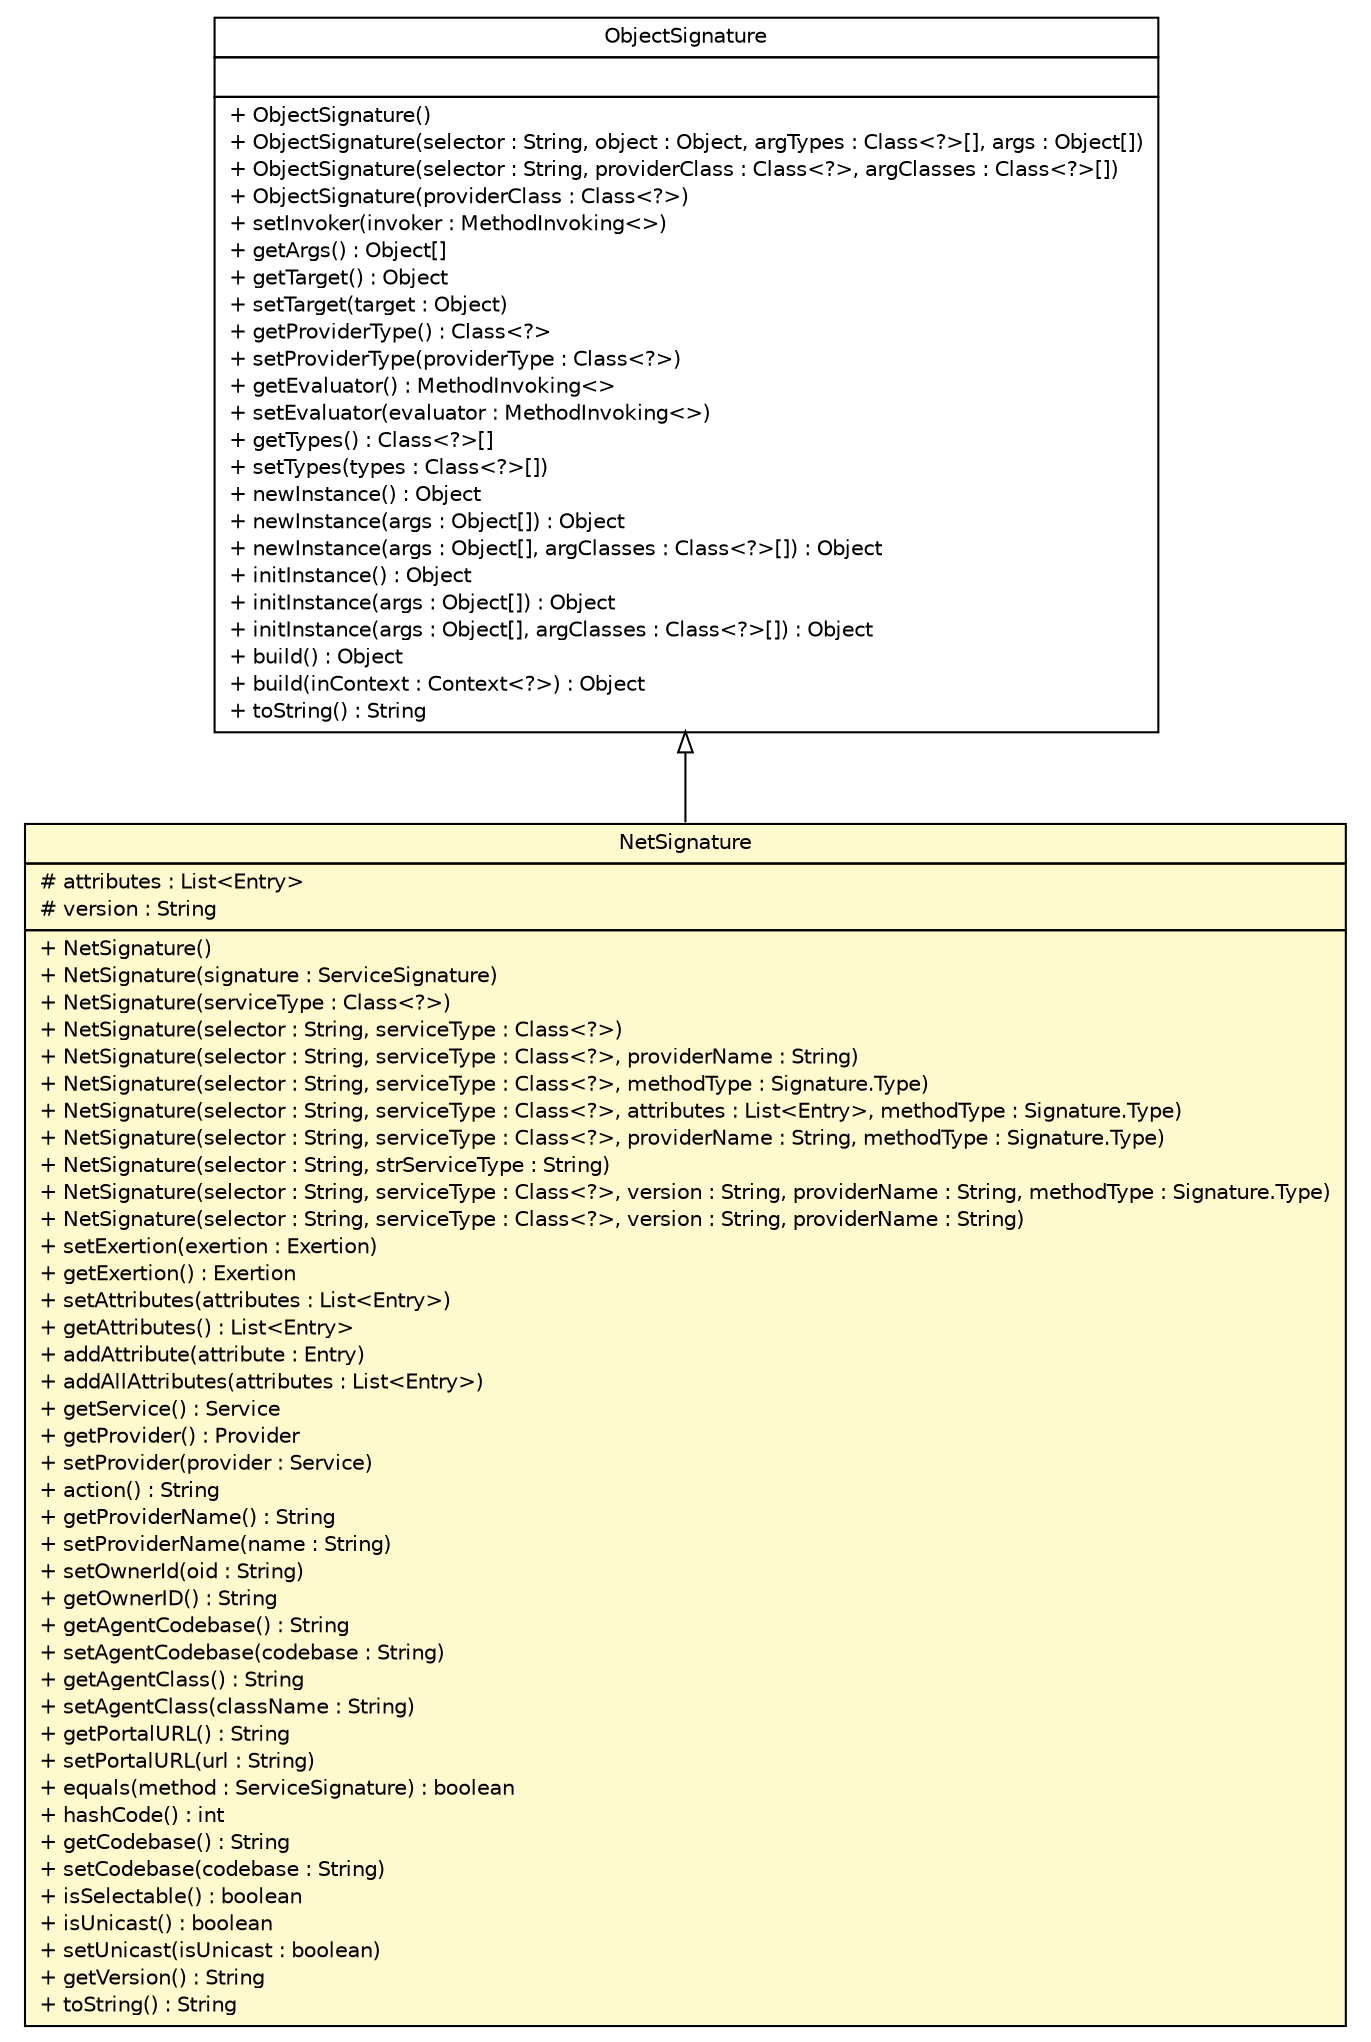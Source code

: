 #!/usr/local/bin/dot
#
# Class diagram 
# Generated by UMLGraph version R5_6 (http://www.umlgraph.org/)
#

digraph G {
	edge [fontname="Helvetica",fontsize=10,labelfontname="Helvetica",labelfontsize=10];
	node [fontname="Helvetica",fontsize=10,shape=plaintext];
	nodesep=0.25;
	ranksep=0.5;
	// sorcer.core.signature.ObjectSignature
	c345649 [label=<<table title="sorcer.core.signature.ObjectSignature" border="0" cellborder="1" cellspacing="0" cellpadding="2" port="p" href="./ObjectSignature.html">
		<tr><td><table border="0" cellspacing="0" cellpadding="1">
<tr><td align="center" balign="center"> ObjectSignature </td></tr>
		</table></td></tr>
		<tr><td><table border="0" cellspacing="0" cellpadding="1">
<tr><td align="left" balign="left">  </td></tr>
		</table></td></tr>
		<tr><td><table border="0" cellspacing="0" cellpadding="1">
<tr><td align="left" balign="left"> + ObjectSignature() </td></tr>
<tr><td align="left" balign="left"> + ObjectSignature(selector : String, object : Object, argTypes : Class&lt;?&gt;[], args : Object[]) </td></tr>
<tr><td align="left" balign="left"> + ObjectSignature(selector : String, providerClass : Class&lt;?&gt;, argClasses : Class&lt;?&gt;[]) </td></tr>
<tr><td align="left" balign="left"> + ObjectSignature(providerClass : Class&lt;?&gt;) </td></tr>
<tr><td align="left" balign="left"> + setInvoker(invoker : MethodInvoking&lt;&gt;) </td></tr>
<tr><td align="left" balign="left"> + getArgs() : Object[] </td></tr>
<tr><td align="left" balign="left"> + getTarget() : Object </td></tr>
<tr><td align="left" balign="left"> + setTarget(target : Object) </td></tr>
<tr><td align="left" balign="left"> + getProviderType() : Class&lt;?&gt; </td></tr>
<tr><td align="left" balign="left"> + setProviderType(providerType : Class&lt;?&gt;) </td></tr>
<tr><td align="left" balign="left"> + getEvaluator() : MethodInvoking&lt;&gt; </td></tr>
<tr><td align="left" balign="left"> + setEvaluator(evaluator : MethodInvoking&lt;&gt;) </td></tr>
<tr><td align="left" balign="left"> + getTypes() : Class&lt;?&gt;[] </td></tr>
<tr><td align="left" balign="left"> + setTypes(types : Class&lt;?&gt;[]) </td></tr>
<tr><td align="left" balign="left"> + newInstance() : Object </td></tr>
<tr><td align="left" balign="left"> + newInstance(args : Object[]) : Object </td></tr>
<tr><td align="left" balign="left"> + newInstance(args : Object[], argClasses : Class&lt;?&gt;[]) : Object </td></tr>
<tr><td align="left" balign="left"> + initInstance() : Object </td></tr>
<tr><td align="left" balign="left"> + initInstance(args : Object[]) : Object </td></tr>
<tr><td align="left" balign="left"> + initInstance(args : Object[], argClasses : Class&lt;?&gt;[]) : Object </td></tr>
<tr><td align="left" balign="left"> + build() : Object </td></tr>
<tr><td align="left" balign="left"> + build(inContext : Context&lt;?&gt;) : Object </td></tr>
<tr><td align="left" balign="left"> + toString() : String </td></tr>
		</table></td></tr>
		</table>>, URL="./ObjectSignature.html", fontname="Helvetica", fontcolor="black", fontsize=10.0];
	// sorcer.core.signature.NetSignature
	c345650 [label=<<table title="sorcer.core.signature.NetSignature" border="0" cellborder="1" cellspacing="0" cellpadding="2" port="p" bgcolor="lemonChiffon" href="./NetSignature.html">
		<tr><td><table border="0" cellspacing="0" cellpadding="1">
<tr><td align="center" balign="center"> NetSignature </td></tr>
		</table></td></tr>
		<tr><td><table border="0" cellspacing="0" cellpadding="1">
<tr><td align="left" balign="left"> # attributes : List&lt;Entry&gt; </td></tr>
<tr><td align="left" balign="left"> # version : String </td></tr>
		</table></td></tr>
		<tr><td><table border="0" cellspacing="0" cellpadding="1">
<tr><td align="left" balign="left"> + NetSignature() </td></tr>
<tr><td align="left" balign="left"> + NetSignature(signature : ServiceSignature) </td></tr>
<tr><td align="left" balign="left"> + NetSignature(serviceType : Class&lt;?&gt;) </td></tr>
<tr><td align="left" balign="left"> + NetSignature(selector : String, serviceType : Class&lt;?&gt;) </td></tr>
<tr><td align="left" balign="left"> + NetSignature(selector : String, serviceType : Class&lt;?&gt;, providerName : String) </td></tr>
<tr><td align="left" balign="left"> + NetSignature(selector : String, serviceType : Class&lt;?&gt;, methodType : Signature.Type) </td></tr>
<tr><td align="left" balign="left"> + NetSignature(selector : String, serviceType : Class&lt;?&gt;, attributes : List&lt;Entry&gt;, methodType : Signature.Type) </td></tr>
<tr><td align="left" balign="left"> + NetSignature(selector : String, serviceType : Class&lt;?&gt;, providerName : String, methodType : Signature.Type) </td></tr>
<tr><td align="left" balign="left"> + NetSignature(selector : String, strServiceType : String) </td></tr>
<tr><td align="left" balign="left"> + NetSignature(selector : String, serviceType : Class&lt;?&gt;, version : String, providerName : String, methodType : Signature.Type) </td></tr>
<tr><td align="left" balign="left"> + NetSignature(selector : String, serviceType : Class&lt;?&gt;, version : String, providerName : String) </td></tr>
<tr><td align="left" balign="left"> + setExertion(exertion : Exertion) </td></tr>
<tr><td align="left" balign="left"> + getExertion() : Exertion </td></tr>
<tr><td align="left" balign="left"> + setAttributes(attributes : List&lt;Entry&gt;) </td></tr>
<tr><td align="left" balign="left"> + getAttributes() : List&lt;Entry&gt; </td></tr>
<tr><td align="left" balign="left"> + addAttribute(attribute : Entry) </td></tr>
<tr><td align="left" balign="left"> + addAllAttributes(attributes : List&lt;Entry&gt;) </td></tr>
<tr><td align="left" balign="left"> + getService() : Service </td></tr>
<tr><td align="left" balign="left"> + getProvider() : Provider </td></tr>
<tr><td align="left" balign="left"> + setProvider(provider : Service) </td></tr>
<tr><td align="left" balign="left"> + action() : String </td></tr>
<tr><td align="left" balign="left"> + getProviderName() : String </td></tr>
<tr><td align="left" balign="left"> + setProviderName(name : String) </td></tr>
<tr><td align="left" balign="left"> + setOwnerId(oid : String) </td></tr>
<tr><td align="left" balign="left"> + getOwnerID() : String </td></tr>
<tr><td align="left" balign="left"> + getAgentCodebase() : String </td></tr>
<tr><td align="left" balign="left"> + setAgentCodebase(codebase : String) </td></tr>
<tr><td align="left" balign="left"> + getAgentClass() : String </td></tr>
<tr><td align="left" balign="left"> + setAgentClass(className : String) </td></tr>
<tr><td align="left" balign="left"> + getPortalURL() : String </td></tr>
<tr><td align="left" balign="left"> + setPortalURL(url : String) </td></tr>
<tr><td align="left" balign="left"> + equals(method : ServiceSignature) : boolean </td></tr>
<tr><td align="left" balign="left"> + hashCode() : int </td></tr>
<tr><td align="left" balign="left"> + getCodebase() : String </td></tr>
<tr><td align="left" balign="left"> + setCodebase(codebase : String) </td></tr>
<tr><td align="left" balign="left"> + isSelectable() : boolean </td></tr>
<tr><td align="left" balign="left"> + isUnicast() : boolean </td></tr>
<tr><td align="left" balign="left"> + setUnicast(isUnicast : boolean) </td></tr>
<tr><td align="left" balign="left"> + getVersion() : String </td></tr>
<tr><td align="left" balign="left"> + toString() : String </td></tr>
		</table></td></tr>
		</table>>, URL="./NetSignature.html", fontname="Helvetica", fontcolor="black", fontsize=10.0];
	//sorcer.core.signature.NetSignature extends sorcer.core.signature.ObjectSignature
	c345649:p -> c345650:p [dir=back,arrowtail=empty];
}


